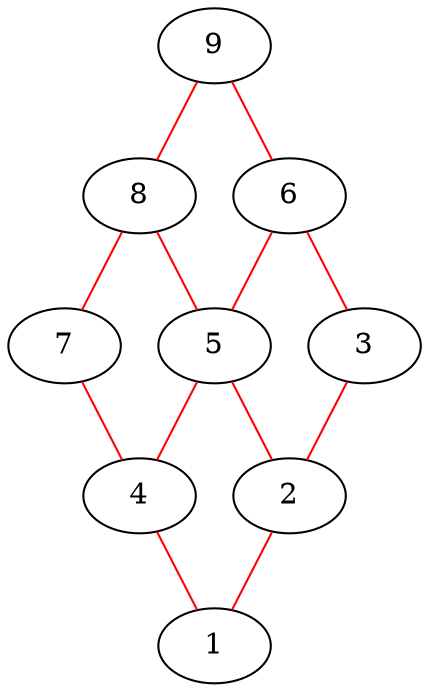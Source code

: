 graph contactGraph {
    "4" -- "1" [color=red];
    "5" -- "4" [color=red];
    "9" -- "8" [color=red];
    "8" -- "5" [color=red];
    "7" -- "4" [color=red];
    "6" -- "5" [color=red];
    "5" -- "2" [color=red];
    "2" -- "1" [color=red];
    "9" -- "6" [color=red];
    "3" -- "2" [color=red];
    "8" -- "7" [color=red];
    "6" -- "3" [color=red];
}
